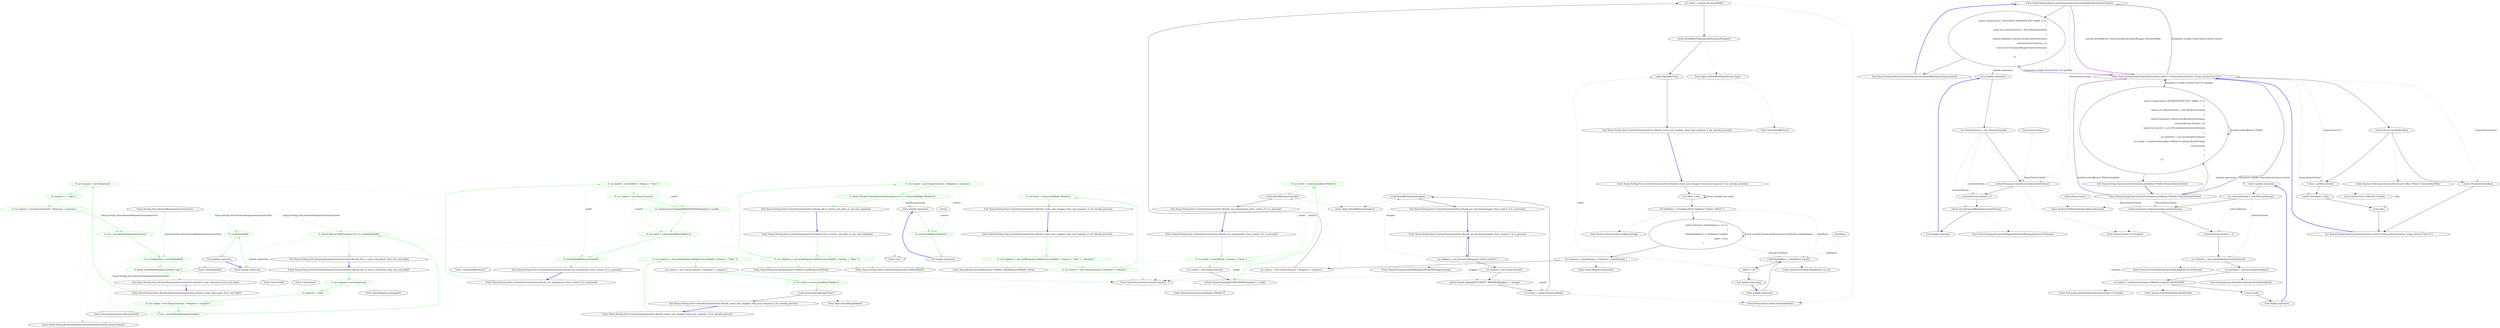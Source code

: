 digraph  {
d1 [cluster="Nancy.Testing.Tests.BrowserResponseExtensionsTests.Should_create_xdocument_from_xml_body()", color=green, community=0, label="0: var response = new Response()", span="12-12"];
d0 [cluster="Nancy.Testing.Tests.BrowserResponseExtensionsTests.Should_create_xdocument_from_xml_body()", label="Entry Nancy.Testing.Tests.BrowserResponseExtensionsTests.Should_create_xdocument_from_xml_body()", span="10-10"];
d2 [cluster="Nancy.Testing.Tests.BrowserResponseExtensionsTests.Should_create_xdocument_from_xml_body()", color=green, community=0, label="0: response = ''<tag />''", span="13-13"];
d8 [cluster="Nancy.Response.Response()", label="Entry Nancy.Response.Response()", span="15-15"];
d3 [cluster="Nancy.Testing.Tests.BrowserResponseExtensionsTests.Should_create_xdocument_from_xml_body()", color=green, community=0, label="0: var context = new NancyContext() { Response = response }", span="15-15"];
d4 [cluster="Nancy.Testing.Tests.BrowserResponseExtensionsTests.Should_create_xdocument_from_xml_body()", color=green, community=0, label="0: sut = new BrowserResponse(context)", span="16-16"];
d9 [cluster="Nancy.NancyContext.NancyContext()", label="Entry Nancy.NancyContext.NancyContext()", span="16-16"];
d25 [label="Nancy.Testing.Tests.BrowserResponseExtensionsTests", span=""];
d5 [cluster="Nancy.Testing.Tests.BrowserResponseExtensionsTests.Should_create_xdocument_from_xml_body()", color=green, community=0, label="0: var bodyAsXml = sut.BodyAsXml()", span="16-16"];
d10 [cluster="Nancy.Testing.BrowserResponse.BrowserResponse(Nancy.NancyContext)", label="Entry Nancy.Testing.BrowserResponse.BrowserResponse(Nancy.NancyContext)", span="17-17"];
d6 [cluster="Nancy.Testing.Tests.BrowserResponseExtensionsTests.Should_create_xdocument_from_xml_body()", color=green, community=0, label="0: Assert.NotNull(bodyAsXml.Element(''tag''))", span="18-18"];
d11 [cluster="Unk.BodyAsXml", label="Entry Unk.BodyAsXml", span=""];
d7 [cluster="Nancy.Testing.Tests.BrowserResponseExtensionsTests.Should_create_xdocument_from_xml_body()", label="Exit Nancy.Testing.Tests.BrowserResponseExtensionsTests.Should_create_xdocument_from_xml_body()", span="10-10"];
d12 [cluster="Unk.Element", label="Entry Unk.Element", span=""];
d13 [cluster="Unk.NotNull", label="Entry Unk.NotNull", span=""];
d15 [cluster="Nancy.Testing.Tests.BrowserResponseExtensionsTests.Should_fail_to_create_xdocument_from_non_xml_body()", color=green, community=0, label="0: var response = new Response()", span="24-24"];
d14 [cluster="Nancy.Testing.Tests.BrowserResponseExtensionsTests.Should_fail_to_create_xdocument_from_non_xml_body()", label="Entry Nancy.Testing.Tests.BrowserResponseExtensionsTests.Should_fail_to_create_xdocument_from_non_xml_body()", span="22-22"];
d16 [cluster="Nancy.Testing.Tests.BrowserResponseExtensionsTests.Should_fail_to_create_xdocument_from_non_xml_body()", color=green, community=0, label="0: response = ''hello''", span="25-25"];
d17 [cluster="Nancy.Testing.Tests.BrowserResponseExtensionsTests.Should_fail_to_create_xdocument_from_non_xml_body()", color=green, community=0, label="0: var context = new NancyContext() { Response = response }", span="27-27"];
d18 [cluster="Nancy.Testing.Tests.BrowserResponseExtensionsTests.Should_fail_to_create_xdocument_from_non_xml_body()", color=green, community=0, label="0: sut = new BrowserResponse(context)", span="28-28"];
d19 [cluster="Nancy.Testing.Tests.BrowserResponseExtensionsTests.Should_fail_to_create_xdocument_from_non_xml_body()", color=green, community=0, label="0: Assert.Throws<XmlException>(() => sut.BodyAsXml())", span="30-30"];
d20 [cluster="Nancy.Testing.Tests.BrowserResponseExtensionsTests.Should_fail_to_create_xdocument_from_non_xml_body()", label="Exit Nancy.Testing.Tests.BrowserResponseExtensionsTests.Should_fail_to_create_xdocument_from_non_xml_body()", span="22-22"];
d21 [cluster="Unk.>", label="Entry Unk.>", span=""];
d22 [cluster="lambda expression", label="Entry lambda expression", span="30-30"];
d23 [cluster="lambda expression", color=green, community=0, label="0: sut.BodyAsXml()", span="30-30"];
d24 [cluster="lambda expression", label="Exit lambda expression", span="30-30"];
m0_61 [cluster="Nancy.Responses.XmlResponse<TModel>.XmlResponse(TModel, string)", file="ContextExtensionsTests.cs", label="Entry Nancy.Responses.XmlResponse<TModel>.XmlResponse(TModel, string)", span="8-8"];
m0_0 [cluster="Nancy.Testing.Tests.ContextExtensionsTests.Should_use_documentwrapper_from_context_if_it_is_present()", file="ContextExtensionsTests.cs", label="Entry Nancy.Testing.Tests.ContextExtensionsTests.Should_use_documentwrapper_from_context_if_it_is_present()", span="12-12"];
m0_1 [cluster="Nancy.Testing.Tests.ContextExtensionsTests.Should_use_documentwrapper_from_context_if_it_is_present()", file="ContextExtensionsTests.cs", label="var wrapper = new DocumentWrapper(''<html></html>'')", span="14-14"];
m0_56 [cluster="Nancy.Testing.Tests.ContextExtensionsTests.Should_create_new_wrapper_from_xml_response_if_not_already_present()", file="ContextExtensionsTests.cs", label="Entry Nancy.Testing.Tests.ContextExtensionsTests.Should_create_new_wrapper_from_xml_response_if_not_already_present()", span="83-83"];
m0_57 [cluster="Nancy.Testing.Tests.ContextExtensionsTests.Should_create_new_wrapper_from_xml_response_if_not_already_present()", color=green, community=0, file="ContextExtensionsTests.cs", label="0: var response = new XmlResponse<Model>(new Model() { Dummy = ''Data'' }, ''text/xml'')", span="85-85"];
m0_58 [cluster="Nancy.Testing.Tests.ContextExtensionsTests.Should_create_new_wrapper_from_xml_response_if_not_already_present()", color=green, community=0, file="ContextExtensionsTests.cs", label="0: var context = new NancyContext() { Response = response }", span="86-86"];
m0_59 [cluster="Nancy.Testing.Tests.ContextExtensionsTests.Should_create_new_wrapper_from_xml_response_if_not_already_present()", color=green, community=0, file="ContextExtensionsTests.cs", label="0: var result = context.XmlBody<Model>()", span="88-88"];
m0_60 [cluster="Nancy.Testing.Tests.ContextExtensionsTests.Should_create_new_wrapper_from_xml_response_if_not_already_present()", file="ContextExtensionsTests.cs", label="Exit Nancy.Testing.Tests.ContextExtensionsTests.Should_create_new_wrapper_from_xml_response_if_not_already_present()", span="83-83"];
m0_10 [cluster="object.ShouldBeSameAs(object)", file="ContextExtensionsTests.cs", label="Entry object.ShouldBeSameAs(object)", span="115-115"];
m0_62 [cluster="Nancy.Testing.Tests.ContextExtensionsTests.Should_fail_to_return_xml_body_on_non_xml_response()", file="ContextExtensionsTests.cs", label="Entry Nancy.Testing.Tests.ContextExtensionsTests.Should_fail_to_return_xml_body_on_non_xml_response()", span="93-93"];
m0_63 [cluster="Nancy.Testing.Tests.ContextExtensionsTests.Should_fail_to_return_xml_body_on_non_xml_response()", color=green, community=0, file="ContextExtensionsTests.cs", label="0: var response = new JsonResponse<Model>(new Model() { Dummy = ''Data'' })", span="95-95"];
m0_64 [cluster="Nancy.Testing.Tests.ContextExtensionsTests.Should_fail_to_return_xml_body_on_non_xml_response()", color=green, community=0, file="ContextExtensionsTests.cs", label="0: var context = new NancyContext() { Response = response }", span="96-96"];
m0_65 [cluster="Nancy.Testing.Tests.ContextExtensionsTests.Should_fail_to_return_xml_body_on_non_xml_response()", color=green, community=0, file="ContextExtensionsTests.cs", label="0: Assert.Throws<InvalidOperationException>(() => context.XmlBody<Model>())", span="98-98"];
m0_66 [cluster="Nancy.Testing.Tests.ContextExtensionsTests.Should_fail_to_return_xml_body_on_non_xml_response()", file="ContextExtensionsTests.cs", label="Exit Nancy.Testing.Tests.ContextExtensionsTests.Should_fail_to_return_xml_body_on_non_xml_response()", span="93-93"];
m0_38 [cluster="Nancy.NancyContext.JsonBody<TModel>()", file="ContextExtensionsTests.cs", label="Entry Nancy.NancyContext.JsonBody<TModel>()", span="47-47"];
m0_46 [cluster="object.ShouldEqual(object)", file="ContextExtensionsTests.cs", label="Entry object.ShouldEqual(object)", span="80-80"];
m0_47 [cluster="Nancy.Testing.Tests.ContextExtensionsTests.Should_use_xmlresponse_from_context_if_it_is_present()", file="ContextExtensionsTests.cs", label="Entry Nancy.Testing.Tests.ContextExtensionsTests.Should_use_xmlresponse_from_context_if_it_is_present()", span="71-71"];
m0_48 [cluster="Nancy.Testing.Tests.ContextExtensionsTests.Should_use_xmlresponse_from_context_if_it_is_present()", color=green, community=0, file="ContextExtensionsTests.cs", label="0: var model = new Model() { Dummy = ''Data'' }", span="73-73"];
m0_49 [cluster="Nancy.Testing.Tests.ContextExtensionsTests.Should_use_xmlresponse_from_context_if_it_is_present()", color=green, community=0, file="ContextExtensionsTests.cs", label="0: var context = new NancyContext()", span="74-74"];
m0_50 [cluster="Nancy.Testing.Tests.ContextExtensionsTests.Should_use_xmlresponse_from_context_if_it_is_present()", color=green, community=0, file="ContextExtensionsTests.cs", label="0: context.Items[''@@@@XMLRESPONSE@@@@''] = model", span="75-75"];
m0_52 [cluster="Nancy.Testing.Tests.ContextExtensionsTests.Should_use_xmlresponse_from_context_if_it_is_present()", color=green, community=0, file="ContextExtensionsTests.cs", label="0: result.ShouldBeSameAs(model)", span="79-79"];
m0_51 [cluster="Nancy.Testing.Tests.ContextExtensionsTests.Should_use_xmlresponse_from_context_if_it_is_present()", color=green, community=0, file="ContextExtensionsTests.cs", label="0: var result = context.XmlBody<Model>()", span="77-77"];
m0_53 [cluster="Nancy.Testing.Tests.ContextExtensionsTests.Should_use_xmlresponse_from_context_if_it_is_present()", file="ContextExtensionsTests.cs", label="Exit Nancy.Testing.Tests.ContextExtensionsTests.Should_use_xmlresponse_from_context_if_it_is_present()", span="71-71"];
m0_29 [cluster="System.IO.Stream.Write(byte[], int, int)", file="ContextExtensionsTests.cs", label="Entry System.IO.Stream.Write(byte[], int, int)", span="0-0"];
m0_39 [cluster="Nancy.Testing.Tests.ContextExtensionsTests.Should_create_new_wrapper_from_json_response_if_not_already_present()", file="ContextExtensionsTests.cs", label="Entry Nancy.Testing.Tests.ContextExtensionsTests.Should_create_new_wrapper_from_json_response_if_not_already_present()", span="60-60"];
m0_40 [cluster="Nancy.Testing.Tests.ContextExtensionsTests.Should_create_new_wrapper_from_json_response_if_not_already_present()", color=green, community=0, file="ContextExtensionsTests.cs", label="0: var response = new JsonResponse<Model>(new Model() { Dummy = ''Data'' })", span="62-62"];
m0_41 [cluster="Nancy.Testing.Tests.ContextExtensionsTests.Should_create_new_wrapper_from_json_response_if_not_already_present()", file="ContextExtensionsTests.cs", label="var context = new NancyContext() { Response = response }", span="63-63"];
m0_42 [cluster="Nancy.Testing.Tests.ContextExtensionsTests.Should_create_new_wrapper_from_json_response_if_not_already_present()", color=green, community=0, file="ContextExtensionsTests.cs", label="0: var result = context.JsonBody<Model>()", span="65-65"];
m0_43 [cluster="Nancy.Testing.Tests.ContextExtensionsTests.Should_create_new_wrapper_from_json_response_if_not_already_present()", file="ContextExtensionsTests.cs", label="result.Dummy.ShouldEqual(''Data'')", span="67-67"];
m0_44 [cluster="Nancy.Testing.Tests.ContextExtensionsTests.Should_create_new_wrapper_from_json_response_if_not_already_present()", file="ContextExtensionsTests.cs", label="Exit Nancy.Testing.Tests.ContextExtensionsTests.Should_create_new_wrapper_from_json_response_if_not_already_present()", span="60-60"];
m0_11 [cluster="Nancy.Testing.Tests.ContextExtensionsTests.Should_create_new_wrapper_from_html_response_if_not_already_present()", file="ContextExtensionsTests.cs", label="Entry Nancy.Testing.Tests.ContextExtensionsTests.Should_create_new_wrapper_from_html_response_if_not_already_present()", span="24-24"];
m0_16 [cluster="Nancy.Testing.Tests.ContextExtensionsTests.Should_create_new_wrapper_from_html_response_if_not_already_present()", file="ContextExtensionsTests.cs", label="var context = new NancyContext() { Response = response }", span="34-34"];
m0_15 [cluster="Nancy.Testing.Tests.ContextExtensionsTests.Should_create_new_wrapper_from_html_response_if_not_already_present()", file="ContextExtensionsTests.cs", label="var response = new Response { Contents = bodyDelegate }", span="33-33"];
m0_17 [cluster="Nancy.Testing.Tests.ContextExtensionsTests.Should_create_new_wrapper_from_html_response_if_not_already_present()", file="ContextExtensionsTests.cs", label="var result = context.DocumentBody()", span="36-36"];
m0_14 [cluster="Nancy.Testing.Tests.ContextExtensionsTests.Should_create_new_wrapper_from_html_response_if_not_already_present()", file="ContextExtensionsTests.cs", label="Action<Stream> bodyDelegate = (s) =>\r\n			{\r\n				s.Write(bodyBytes, 0, bodyBytes.Length);\r\n				called = true;\r\n			}", span="28-32"];
m0_18 [cluster="Nancy.Testing.Tests.ContextExtensionsTests.Should_create_new_wrapper_from_html_response_if_not_already_present()", file="ContextExtensionsTests.cs", label="result.ShouldBeOfType(typeof(DocumentWrapper))", span="38-38"];
m0_13 [cluster="Nancy.Testing.Tests.ContextExtensionsTests.Should_create_new_wrapper_from_html_response_if_not_already_present()", file="ContextExtensionsTests.cs", label="var bodyBytes = Encoding.ASCII.GetBytes(''<html></html>'')", span="27-27"];
m0_19 [cluster="Nancy.Testing.Tests.ContextExtensionsTests.Should_create_new_wrapper_from_html_response_if_not_already_present()", file="ContextExtensionsTests.cs", label="called.ShouldBeTrue()", span="39-39"];
m0_12 [cluster="Nancy.Testing.Tests.ContextExtensionsTests.Should_create_new_wrapper_from_html_response_if_not_already_present()", file="ContextExtensionsTests.cs", label="var called = false", span="26-26"];
m0_20 [cluster="Nancy.Testing.Tests.ContextExtensionsTests.Should_create_new_wrapper_from_html_response_if_not_already_present()", file="ContextExtensionsTests.cs", label="Exit Nancy.Testing.Tests.ContextExtensionsTests.Should_create_new_wrapper_from_html_response_if_not_already_present()", span="24-24"];
m0_7 [cluster="Nancy.Testing.DocumentWrapper.DocumentWrapper(string)", file="ContextExtensionsTests.cs", label="Entry Nancy.Testing.DocumentWrapper.DocumentWrapper(string)", span="47-47"];
m0_24 [cluster="bool.ShouldBeTrue()", file="ContextExtensionsTests.cs", label="Entry bool.ShouldBeTrue()", span="70-70"];
m0_30 [cluster="Nancy.Testing.Tests.ContextExtensionsTests.Should_use_jsonresponse_from_context_if_it_is_present()", file="ContextExtensionsTests.cs", label="Entry Nancy.Testing.Tests.ContextExtensionsTests.Should_use_jsonresponse_from_context_if_it_is_present()", span="48-48"];
m0_31 [cluster="Nancy.Testing.Tests.ContextExtensionsTests.Should_use_jsonresponse_from_context_if_it_is_present()", color=green, community=0, file="ContextExtensionsTests.cs", label="0: var model = new Model() { Dummy = ''Data'' }", span="50-50"];
m0_32 [cluster="Nancy.Testing.Tests.ContextExtensionsTests.Should_use_jsonresponse_from_context_if_it_is_present()", file="ContextExtensionsTests.cs", label="var context = new NancyContext()", span="51-51"];
m0_33 [cluster="Nancy.Testing.Tests.ContextExtensionsTests.Should_use_jsonresponse_from_context_if_it_is_present()", file="ContextExtensionsTests.cs", label="context.Items[''@@@@JSONRESPONSE@@@@''] = model", span="52-52"];
m0_35 [cluster="Nancy.Testing.Tests.ContextExtensionsTests.Should_use_jsonresponse_from_context_if_it_is_present()", file="ContextExtensionsTests.cs", label="result.ShouldBeSameAs(model)", span="56-56"];
m0_34 [cluster="Nancy.Testing.Tests.ContextExtensionsTests.Should_use_jsonresponse_from_context_if_it_is_present()", color=green, community=0, file="ContextExtensionsTests.cs", label="0: var result = context.JsonBody<Model>()", span="54-54"];
m0_36 [cluster="Nancy.Testing.Tests.ContextExtensionsTests.Should_use_jsonresponse_from_context_if_it_is_present()", file="ContextExtensionsTests.cs", label="Exit Nancy.Testing.Tests.ContextExtensionsTests.Should_use_jsonresponse_from_context_if_it_is_present()", span="48-48"];
m0_2 [cluster="Nancy.Testing.Tests.ContextExtensionsTests.Should_use_documentwrapper_from_context_if_it_is_present()", file="ContextExtensionsTests.cs", label="var context = new NancyContext()", span="15-15"];
m0_5 [cluster="Nancy.Testing.Tests.ContextExtensionsTests.Should_use_documentwrapper_from_context_if_it_is_present()", file="ContextExtensionsTests.cs", label="result.ShouldBeSameAs(wrapper)", span="20-20"];
m0_3 [cluster="Nancy.Testing.Tests.ContextExtensionsTests.Should_use_documentwrapper_from_context_if_it_is_present()", file="ContextExtensionsTests.cs", label="context.Items[''@@@@DOCUMENT_WRAPPER@@@@''] = wrapper", span="16-16"];
m0_4 [cluster="Nancy.Testing.Tests.ContextExtensionsTests.Should_use_documentwrapper_from_context_if_it_is_present()", file="ContextExtensionsTests.cs", label="var result = context.DocumentBody()", span="18-18"];
m0_6 [cluster="Nancy.Testing.Tests.ContextExtensionsTests.Should_use_documentwrapper_from_context_if_it_is_present()", file="ContextExtensionsTests.cs", label="Exit Nancy.Testing.Tests.ContextExtensionsTests.Should_use_documentwrapper_from_context_if_it_is_present()", span="12-12"];
m0_55 [cluster="Unk.ShouldBeSameAs", file="ContextExtensionsTests.cs", label="Entry Unk.ShouldBeSameAs", span=""];
m0_8 [cluster="Nancy.NancyContext.NancyContext()", file="ContextExtensionsTests.cs", label="Entry Nancy.NancyContext.NancyContext()", span="16-16"];
m0_25 [cluster="lambda expression", file="ContextExtensionsTests.cs", label="Entry lambda expression", span="28-32"];
m0_68 [cluster="lambda expression", color=green, community=0, file="ContextExtensionsTests.cs", label="0: context.XmlBody<Model>()", span="98-98"];
m0_67 [cluster="lambda expression", file="ContextExtensionsTests.cs", label="Entry lambda expression", span="98-98"];
m0_69 [cluster="lambda expression", file="ContextExtensionsTests.cs", label="Exit lambda expression", span="98-98"];
m0_26 [cluster="lambda expression", file="ContextExtensionsTests.cs", label="s.Write(bodyBytes, 0, bodyBytes.Length)", span="30-30"];
m0_27 [cluster="lambda expression", file="ContextExtensionsTests.cs", label="called = true", span="31-31"];
m0_28 [cluster="lambda expression", file="ContextExtensionsTests.cs", label="Exit lambda expression", span="28-32"];
m0_37 [cluster="Nancy.Testing.Tests.ContextExtensionsTests.Model.Model()", file="ContextExtensionsTests.cs", label="Entry Nancy.Testing.Tests.ContextExtensionsTests.Model.Model()", span="42-42"];
m0_21 [cluster="System.Text.Encoding.GetBytes(string)", file="ContextExtensionsTests.cs", label="Entry System.Text.Encoding.GetBytes(string)", span="0-0"];
m0_45 [cluster="Nancy.Responses.JsonResponse<TModel>.JsonResponse(TModel)", file="ContextExtensionsTests.cs", label="Entry Nancy.Responses.JsonResponse<TModel>.JsonResponse(TModel)", span="8-8"];
m0_23 [cluster="object.ShouldBeOfType(System.Type)", file="ContextExtensionsTests.cs", label="Entry object.ShouldBeOfType(System.Type)", span="140-140"];
m0_22 [cluster="Nancy.Response.Response()", file="ContextExtensionsTests.cs", label="Entry Nancy.Response.Response()", span="15-15"];
m0_9 [cluster="Nancy.NancyContext.DocumentBody()", file="ContextExtensionsTests.cs", label="Entry Nancy.NancyContext.DocumentBody()", span="34-34"];
m0_71 [file="ContextExtensionsTests.cs", label=context, span=""];
m0_70 [file="ContextExtensionsTests.cs", label=bodyBytes, span=""];
m1_9 [cluster="Nancy.Testing.NancyContextExtensions.DocumentBody(Nancy.NancyContext)", file="NancyContextExtensions.cs", label="Entry Nancy.Testing.NancyContextExtensions.DocumentBody(Nancy.NancyContext)", span="34-34"];
m1_10 [cluster="Nancy.Testing.NancyContextExtensions.DocumentBody(Nancy.NancyContext)", file="NancyContextExtensions.cs", label="return Cache(context, DOCUMENT_WRAPPER_KEY_NAME, () =>\r\n			{\r\n				using (var contentsStream = new MemoryStream())\r\n				{\r\n					context.Response.Contents.Invoke(contentsStream);\r\n					contentsStream.Position = 0;\r\n					return new DocumentWrapper(contentsStream);\r\n				}\r\n			});", span="36-44"];
m1_11 [cluster="Nancy.Testing.NancyContextExtensions.DocumentBody(Nancy.NancyContext)", file="NancyContextExtensions.cs", label="Exit Nancy.Testing.NancyContextExtensions.DocumentBody(Nancy.NancyContext)", span="34-34"];
m1_34 [cluster="Nancy.Json.JavaScriptSerializer.JavaScriptSerializer()", file="NancyContextExtensions.cs", label="Entry Nancy.Json.JavaScriptSerializer.JavaScriptSerializer()", span="64-64"];
m1_33 [cluster="System.IO.StreamReader.StreamReader(System.IO.Stream)", file="NancyContextExtensions.cs", label="Entry System.IO.StreamReader.StreamReader(System.IO.Stream)", span="0-0"];
m1_35 [cluster="System.IO.StreamReader.ReadToEnd()", file="NancyContextExtensions.cs", label="Entry System.IO.StreamReader.ReadToEnd()", span="0-0"];
m1_7 [cluster="System.Collections.Generic.IDictionary<TKey, TValue>.ContainsKey(TKey)", file="NancyContextExtensions.cs", label="Entry System.Collections.Generic.IDictionary<TKey, TValue>.ContainsKey(TKey)", span="0-0"];
m1_24 [cluster="lambda expression", file="NancyContextExtensions.cs", label="Entry lambda expression", span="49-62"];
m1_14 [cluster="lambda expression", file="NancyContextExtensions.cs", label="context.Response.Contents.Invoke(contentsStream)", span="40-40"];
m1_12 [cluster="lambda expression", file="NancyContextExtensions.cs", label="Entry lambda expression", span="36-44"];
m1_13 [cluster="lambda expression", file="NancyContextExtensions.cs", label="var contentsStream = new MemoryStream()", span="38-38"];
m1_15 [cluster="lambda expression", file="NancyContextExtensions.cs", label="contentsStream.Position = 0", span="41-41"];
m1_16 [cluster="lambda expression", file="NancyContextExtensions.cs", label="return new DocumentWrapper(contentsStream);", span="42-42"];
m1_17 [cluster="lambda expression", file="NancyContextExtensions.cs", label="Exit lambda expression", span="36-44"];
m1_26 [cluster="lambda expression", file="NancyContextExtensions.cs", label="context.Response.Contents.Invoke(contentsStream)", span="53-53"];
m1_25 [cluster="lambda expression", file="NancyContextExtensions.cs", label="var contentsStream = new MemoryStream()", span="51-51"];
m1_27 [cluster="lambda expression", file="NancyContextExtensions.cs", label="contentsStream.Position = 0", span="54-54"];
m1_28 [cluster="lambda expression", file="NancyContextExtensions.cs", label="var contents = new StreamReader(contentsStream)", span="55-55"];
m1_29 [cluster="lambda expression", file="NancyContextExtensions.cs", label="var serializer = new JavaScriptSerializer()", span="57-57"];
m1_30 [cluster="lambda expression", file="NancyContextExtensions.cs", label="var model = serializer.Deserialize<TModel>(contents.ReadToEnd())", span="58-58"];
m1_31 [cluster="lambda expression", file="NancyContextExtensions.cs", label="return model;", span="59-59"];
m1_32 [cluster="lambda expression", file="NancyContextExtensions.cs", label="Exit lambda expression", span="49-62"];
m1_36 [cluster="Nancy.Json.JavaScriptSerializer.Deserialize<T>(string)", file="NancyContextExtensions.cs", label="Entry Nancy.Json.JavaScriptSerializer.Deserialize<T>(string)", span="181-181"];
m1_19 [cluster="System.Action<T>.Invoke(T)", file="NancyContextExtensions.cs", label="Entry System.Action<T>.Invoke(T)", span="0-0"];
m1_0 [cluster="Nancy.Testing.NancyContextExtensions.Cache<T>(Nancy.NancyContext, string, System.Func<T>)", file="NancyContextExtensions.cs", label="Entry Nancy.Testing.NancyContextExtensions.Cache<T>(Nancy.NancyContext, string, System.Func<T>)", span="14-14"];
m1_1 [cluster="Nancy.Testing.NancyContextExtensions.Cache<T>(Nancy.NancyContext, string, System.Func<T>)", file="NancyContextExtensions.cs", label="context.Items.ContainsKey(key)", span="19-19"];
m1_2 [cluster="Nancy.Testing.NancyContextExtensions.Cache<T>(Nancy.NancyContext, string, System.Func<T>)", file="NancyContextExtensions.cs", label="return (T)context.Items[key];", span="21-21"];
m1_3 [cluster="Nancy.Testing.NancyContextExtensions.Cache<T>(Nancy.NancyContext, string, System.Func<T>)", file="NancyContextExtensions.cs", label="T data = getData.Invoke()", span="24-24"];
m1_4 [cluster="Nancy.Testing.NancyContextExtensions.Cache<T>(Nancy.NancyContext, string, System.Func<T>)", file="NancyContextExtensions.cs", label="context.Items[key] = data", span="25-25"];
m1_5 [cluster="Nancy.Testing.NancyContextExtensions.Cache<T>(Nancy.NancyContext, string, System.Func<T>)", file="NancyContextExtensions.cs", label="return data;", span="26-26"];
m1_6 [cluster="Nancy.Testing.NancyContextExtensions.Cache<T>(Nancy.NancyContext, string, System.Func<T>)", file="NancyContextExtensions.cs", label="Exit Nancy.Testing.NancyContextExtensions.Cache<T>(Nancy.NancyContext, string, System.Func<T>)", span="14-14"];
m1_21 [cluster="Nancy.Testing.NancyContextExtensions.JsonBody<TModel>(Nancy.NancyContext)", file="NancyContextExtensions.cs", label="Entry Nancy.Testing.NancyContextExtensions.JsonBody<TModel>(Nancy.NancyContext)", span="47-47"];
m1_22 [cluster="Nancy.Testing.NancyContextExtensions.JsonBody<TModel>(Nancy.NancyContext)", file="NancyContextExtensions.cs", label="return Cache(context, JSONRESPONSE_KEY_NAME, () =>\r\n			{\r\n				using (var contentsStream = new MemoryStream())\r\n				{\r\n					context.Response.Contents.Invoke(contentsStream);\r\n					contentsStream.Position = 0;\r\n					using (var contents = new StreamReader(contentsStream))\r\n					{\r\n						var serializer = new JavaScriptSerializer();\r\n						var model = serializer.Deserialize<TModel>(contents.ReadToEnd());\r\n						return model;\r\n					}\r\n				}\r\n			});", span="49-62"];
m1_23 [cluster="Nancy.Testing.NancyContextExtensions.JsonBody<TModel>(Nancy.NancyContext)", file="NancyContextExtensions.cs", label="Exit Nancy.Testing.NancyContextExtensions.JsonBody<TModel>(Nancy.NancyContext)", span="47-47"];
m1_8 [cluster="System.Func<TResult>.Invoke()", file="NancyContextExtensions.cs", label="Entry System.Func<TResult>.Invoke()", span="0-0"];
m1_20 [cluster="Nancy.Testing.DocumentWrapper.DocumentWrapper(System.IO.Stream)", file="NancyContextExtensions.cs", label="Entry Nancy.Testing.DocumentWrapper.DocumentWrapper(System.IO.Stream)", span="28-28"];
m1_18 [cluster="System.IO.MemoryStream.MemoryStream()", file="NancyContextExtensions.cs", label="Entry System.IO.MemoryStream.MemoryStream()", span="0-0"];
m1_37 [file="NancyContextExtensions.cs", label="Nancy.NancyContext", span=""];
m1_38 [file="NancyContextExtensions.cs", label="Nancy.NancyContext", span=""];
d1 -> d2  [color=green, key=0, style=solid];
d1 -> d8  [color=green, key=2, style=dotted];
d0 -> d1  [color=green, key=0, style=solid];
d2 -> d3  [color=green, key=0, style=solid];
d3 -> d4  [color=green, key=0, style=solid];
d3 -> d9  [color=green, key=2, style=dotted];
d4 -> d5  [color=green, key=0, style=solid];
d4 -> d10  [color=green, key=2, style=dotted];
d25 -> d4  [color=green, key=1, label="Nancy.Testing.Tests.BrowserResponseExtensionsTests", style=dashed];
d25 -> d5  [color=green, key=1, label="Nancy.Testing.Tests.BrowserResponseExtensionsTests", style=dashed];
d25 -> d18  [color=green, key=1, label="Nancy.Testing.Tests.BrowserResponseExtensionsTests", style=dashed];
d25 -> d19  [color=green, key=1, label="Nancy.Testing.Tests.BrowserResponseExtensionsTests", style=dashed];
d25 -> d23  [color=green, key=1, label="Nancy.Testing.Tests.BrowserResponseExtensionsTests", style=dashed];
d5 -> d6  [color=green, key=0, style=solid];
d5 -> d11  [color=green, key=2, style=dotted];
d6 -> d7  [color=green, key=0, style=solid];
d6 -> d12  [color=green, key=2, style=dotted];
d6 -> d13  [color=green, key=2, style=dotted];
d7 -> d0  [color=blue, key=0, style=bold];
d15 -> d16  [color=green, key=0, style=solid];
d15 -> d8  [color=green, key=2, style=dotted];
d14 -> d15  [color=green, key=0, style=solid];
d16 -> d17  [color=green, key=0, style=solid];
d17 -> d18  [color=green, key=0, style=solid];
d17 -> d9  [color=green, key=2, style=dotted];
d18 -> d19  [color=green, key=0, style=solid];
d18 -> d10  [color=green, key=2, style=dotted];
d19 -> d20  [color=green, key=0, style=solid];
d19 -> d21  [color=green, key=2, style=dotted];
d19 -> d22  [color=green, key=1, label="lambda expression", style=dashed];
d20 -> d14  [color=blue, key=0, style=bold];
d22 -> d23  [color=green, key=0, style=solid];
d23 -> d24  [color=green, key=0, style=solid];
d23 -> d11  [color=green, key=2, style=dotted];
d24 -> d22  [color=blue, key=0, style=bold];
m0_0 -> m0_1  [key=0, style=solid];
m0_1 -> m0_0  [color=blue, key=0, style=bold];
m0_1 -> m0_2  [key=0, style=solid];
m0_1 -> m0_5  [color=darkseagreen4, key=1, label=wrapper, style=dashed];
m0_1 -> m0_7  [key=2, style=dotted];
m0_1 -> m0_3  [color=darkseagreen4, key=1, label=wrapper, style=dashed];
m0_56 -> m0_57  [color=green, key=0, style=solid];
m0_57 -> m0_58  [color=green, key=0, style=solid];
m0_57 -> m0_61  [color=green, key=2, style=dotted];
m0_57 -> m0_37  [color=green, key=2, style=dotted];
m0_58 -> m0_59  [color=green, key=0, style=solid];
m0_58 -> m0_8  [color=green, key=2, style=dotted];
m0_59 -> m0_60  [color=green, key=0, style=solid];
m0_59 -> d21  [color=green, key=2, style=dotted];
m0_60 -> m0_56  [color=blue, key=0, style=bold];
m0_62 -> m0_63  [color=green, key=0, style=solid];
m0_63 -> m0_64  [color=green, key=0, style=solid];
m0_63 -> m0_45  [color=green, key=2, style=dotted];
m0_63 -> m0_37  [color=green, key=2, style=dotted];
m0_64 -> m0_65  [color=green, key=0, style=solid];
m0_64 -> m0_8  [color=green, key=2, style=dotted];
m0_64 -> m0_68  [color=green, key=1, label=context, style=dashed];
m0_65 -> m0_66  [color=green, key=0, style=solid];
m0_65 -> d21  [color=green, key=2, style=dotted];
m0_65 -> m0_67  [color=green, key=1, label="lambda expression", style=dashed];
m0_66 -> m0_62  [color=blue, key=0, style=bold];
m0_47 -> m0_48  [color=green, key=0, style=solid];
m0_48 -> m0_49  [color=green, key=0, style=solid];
m0_48 -> m0_37  [color=green, key=2, style=dotted];
m0_48 -> m0_50  [color=green, key=1, label=model, style=dashed];
m0_48 -> m0_52  [color=green, key=1, label=model, style=dashed];
m0_49 -> m0_50  [color=green, key=0, style=solid];
m0_49 -> m0_8  [color=green, key=2, style=dotted];
m0_49 -> m0_51  [color=green, key=1, label=context, style=dashed];
m0_50 -> m0_51  [color=green, key=0, style=solid];
m0_52 -> m0_53  [color=green, key=0, style=solid];
m0_52 -> m0_55  [color=green, key=2, style=dotted];
m0_51 -> m0_52  [color=green, key=0, style=solid];
m0_51 -> d21  [color=green, key=2, style=dotted];
m0_53 -> m0_47  [color=blue, key=0, style=bold];
m0_39 -> m0_40  [color=green, key=0, style=solid];
m0_40 -> m0_41  [color=green, key=0, style=solid];
m0_40 -> m0_45  [color=green, key=2, style=dotted];
m0_40 -> m0_37  [color=green, key=2, style=dotted];
m0_41 -> m0_42  [color=green, key=0, style=solid];
m0_41 -> m0_8  [key=2, style=dotted];
m0_42 -> m0_43  [color=green, key=0, style=solid];
m0_42 -> m0_38  [color=green, key=2, style=dotted];
m0_43 -> m0_44  [key=0, style=solid];
m0_43 -> m0_46  [key=2, style=dotted];
m0_44 -> m0_39  [color=blue, key=0, style=bold];
m0_11 -> m0_12  [key=0, style=solid];
m0_16 -> m0_8  [key=2, style=dotted];
m0_16 -> m0_17  [key=0, style=solid];
m0_15 -> m0_16  [key=0, style=solid];
m0_15 -> m0_22  [key=2, style=dotted];
m0_17 -> m0_18  [key=0, style=solid];
m0_17 -> m0_9  [key=2, style=dotted];
m0_14 -> m0_15  [key=0, style=solid];
m0_14 -> m0_14  [color=darkorchid, key=3, label="Local variable System.Action<System.IO.Stream> bodyDelegate", style=bold];
m0_14 -> m0_26  [color=darkseagreen4, key=1, label="System.IO.Stream", style=dashed];
m0_18 -> m0_19  [key=0, style=solid];
m0_18 -> m0_23  [key=2, style=dotted];
m0_13 -> m0_14  [key=0, style=solid];
m0_13 -> m0_21  [key=2, style=dotted];
m0_13 -> m0_26  [color=darkseagreen4, key=1, label=bodyBytes, style=dashed];
m0_19 -> m0_20  [key=0, style=solid];
m0_19 -> m0_24  [key=2, style=dotted];
m0_12 -> m0_13  [key=0, style=solid];
m0_12 -> m0_12  [color=darkorchid, key=3, label="Local variable bool called", style=bold];
m0_20 -> m0_11  [color=blue, key=0, style=bold];
m0_30 -> m0_31  [color=green, key=0, style=solid];
m0_31 -> m0_32  [color=green, key=0, style=solid];
m0_31 -> m0_37  [color=green, key=2, style=dotted];
m0_31 -> m0_33  [color=green, key=1, label=model, style=dashed];
m0_31 -> m0_35  [color=green, key=1, label=model, style=dashed];
m0_32 -> m0_34  [color=green, key=1, label=context, style=dashed];
m0_32 -> m0_33  [key=0, style=solid];
m0_32 -> m0_8  [key=2, style=dotted];
m0_33 -> m0_34  [color=green, key=0, style=solid];
m0_35 -> m0_36  [key=0, style=solid];
m0_35 -> m0_10  [key=2, style=dotted];
m0_34 -> m0_35  [color=green, key=0, style=solid];
m0_34 -> m0_38  [color=green, key=2, style=dotted];
m0_36 -> m0_30  [color=blue, key=0, style=bold];
m0_2 -> m0_8  [key=2, style=dotted];
m0_2 -> m0_3  [key=0, style=solid];
m0_2 -> m0_4  [color=darkseagreen4, key=1, label=context, style=dashed];
m0_5 -> m0_10  [key=2, style=dotted];
m0_5 -> m0_6  [key=0, style=solid];
m0_3 -> m0_4  [key=0, style=solid];
m0_4 -> m0_5  [key=0, style=solid];
m0_4 -> m0_9  [key=2, style=dotted];
m0_6 -> m0_0  [color=blue, key=0, style=bold];
m0_25 -> m0_26  [key=0, style=solid];
m0_68 -> m0_69  [color=green, key=0, style=solid];
m0_68 -> d21  [color=green, key=2, style=dotted];
m0_67 -> m0_68  [color=green, key=0, style=solid];
m0_69 -> m0_67  [color=blue, key=0, style=bold];
m0_26 -> m0_27  [key=0, style=solid];
m0_26 -> m0_29  [key=2, style=dotted];
m0_27 -> m0_19  [color=darkseagreen4, key=1, label=called, style=dashed];
m0_27 -> m0_28  [key=0, style=solid];
m0_28 -> m0_25  [color=blue, key=0, style=bold];
m0_71 -> m0_68  [color=green, key=1, label=context, style=dashed];
m0_70 -> m0_26  [color=darkseagreen4, key=1, label=bodyBytes, style=dashed];
m1_9 -> m1_10  [key=0, style=solid];
m1_9 -> m1_14  [color=darkseagreen4, key=1, label="Nancy.NancyContext", style=dashed];
m1_9 -> m1_0  [color=darkorchid, key=3, label="method methodReturn Nancy.Testing.DocumentWrapper DocumentBody", style=bold];
m1_10 -> m1_11  [key=0, style=solid];
m1_10 -> m1_0  [key=2, style=dotted];
m1_10 -> m1_12  [color=darkseagreen4, key=1, label="lambda expression", style=dashed];
m1_11 -> m1_9  [color=blue, key=0, style=bold];
m1_24 -> m1_25  [key=0, style=solid];
m1_14 -> m1_15  [key=0, style=solid];
m1_14 -> m1_19  [key=2, style=dotted];
m1_12 -> m1_13  [key=0, style=solid];
m1_13 -> m1_14  [key=0, style=solid];
m1_13 -> m1_18  [key=2, style=dotted];
m1_13 -> m1_15  [color=darkseagreen4, key=1, label=contentsStream, style=dashed];
m1_13 -> m1_16  [color=darkseagreen4, key=1, label=contentsStream, style=dashed];
m1_15 -> m1_16  [key=0, style=solid];
m1_16 -> m1_17  [key=0, style=solid];
m1_16 -> m1_20  [key=2, style=dotted];
m1_17 -> m1_12  [color=blue, key=0, style=bold];
m1_26 -> m1_27  [key=0, style=solid];
m1_26 -> m1_19  [key=2, style=dotted];
m1_25 -> m1_26  [key=0, style=solid];
m1_25 -> m1_18  [key=2, style=dotted];
m1_25 -> m1_27  [color=darkseagreen4, key=1, label=contentsStream, style=dashed];
m1_25 -> m1_28  [color=darkseagreen4, key=1, label=contentsStream, style=dashed];
m1_27 -> m1_28  [key=0, style=solid];
m1_28 -> m1_29  [key=0, style=solid];
m1_28 -> m1_33  [key=2, style=dotted];
m1_28 -> m1_30  [color=darkseagreen4, key=1, label=contents, style=dashed];
m1_29 -> m1_30  [key=0, style=solid];
m1_29 -> m1_34  [key=2, style=dotted];
m1_30 -> m1_31  [key=0, style=solid];
m1_30 -> m1_35  [key=2, style=dotted];
m1_30 -> m1_36  [key=2, style=dotted];
m1_31 -> m1_32  [key=0, style=solid];
m1_32 -> m1_24  [color=blue, key=0, style=bold];
m1_0 -> m1_1  [key=0, style=solid];
m1_0 -> m1_2  [color=darkseagreen4, key=1, label="Nancy.NancyContext", style=dashed];
m1_0 -> m1_3  [color=darkseagreen4, key=1, label="System.Func<T>", style=dashed];
m1_0 -> m1_4  [color=darkseagreen4, key=1, label="Nancy.NancyContext", style=dashed];
m1_0 -> m1_9  [color=darkorchid, key=3, label="Parameter variable Nancy.NancyContext context", style=bold];
m1_0 -> m1_21  [color=darkorchid, key=3, label="Parameter variable Nancy.NancyContext context", style=bold];
m1_0 -> m1_10  [color=darkorchid, key=3, label="Parameter variable System.Func<T> getData", style=bold];
m1_0 -> m1_22  [color=darkorchid, key=3, label="Parameter variable System.Func<T> getData", style=bold];
m1_1 -> m1_2  [key=0, style=solid];
m1_1 -> m1_3  [key=0, style=solid];
m1_1 -> m1_7  [key=2, style=dotted];
m1_2 -> m1_6  [key=0, style=solid];
m1_3 -> m1_4  [key=0, style=solid];
m1_3 -> m1_8  [key=2, style=dotted];
m1_3 -> m1_5  [color=darkseagreen4, key=1, label=data, style=dashed];
m1_4 -> m1_5  [key=0, style=solid];
m1_5 -> m1_6  [key=0, style=solid];
m1_6 -> m1_0  [color=blue, key=0, style=bold];
m1_21 -> m1_22  [key=0, style=solid];
m1_21 -> m1_26  [color=darkseagreen4, key=1, label="Nancy.NancyContext", style=dashed];
m1_21 -> m1_0  [color=darkorchid, key=3, label="method methodReturn TModel JsonBody", style=bold];
m1_22 -> m1_23  [key=0, style=solid];
m1_22 -> m1_0  [key=2, style=dotted];
m1_22 -> m1_24  [color=darkseagreen4, key=1, label="lambda expression", style=dashed];
m1_22 -> m1_22  [color=darkorchid, key=3, label="method methodReturn TModel ", style=bold];
m1_23 -> m1_21  [color=blue, key=0, style=bold];
m1_37 -> m1_14  [color=darkseagreen4, key=1, label="Nancy.NancyContext", style=dashed];
m1_38 -> m1_26  [color=darkseagreen4, key=1, label="Nancy.NancyContext", style=dashed];
}

